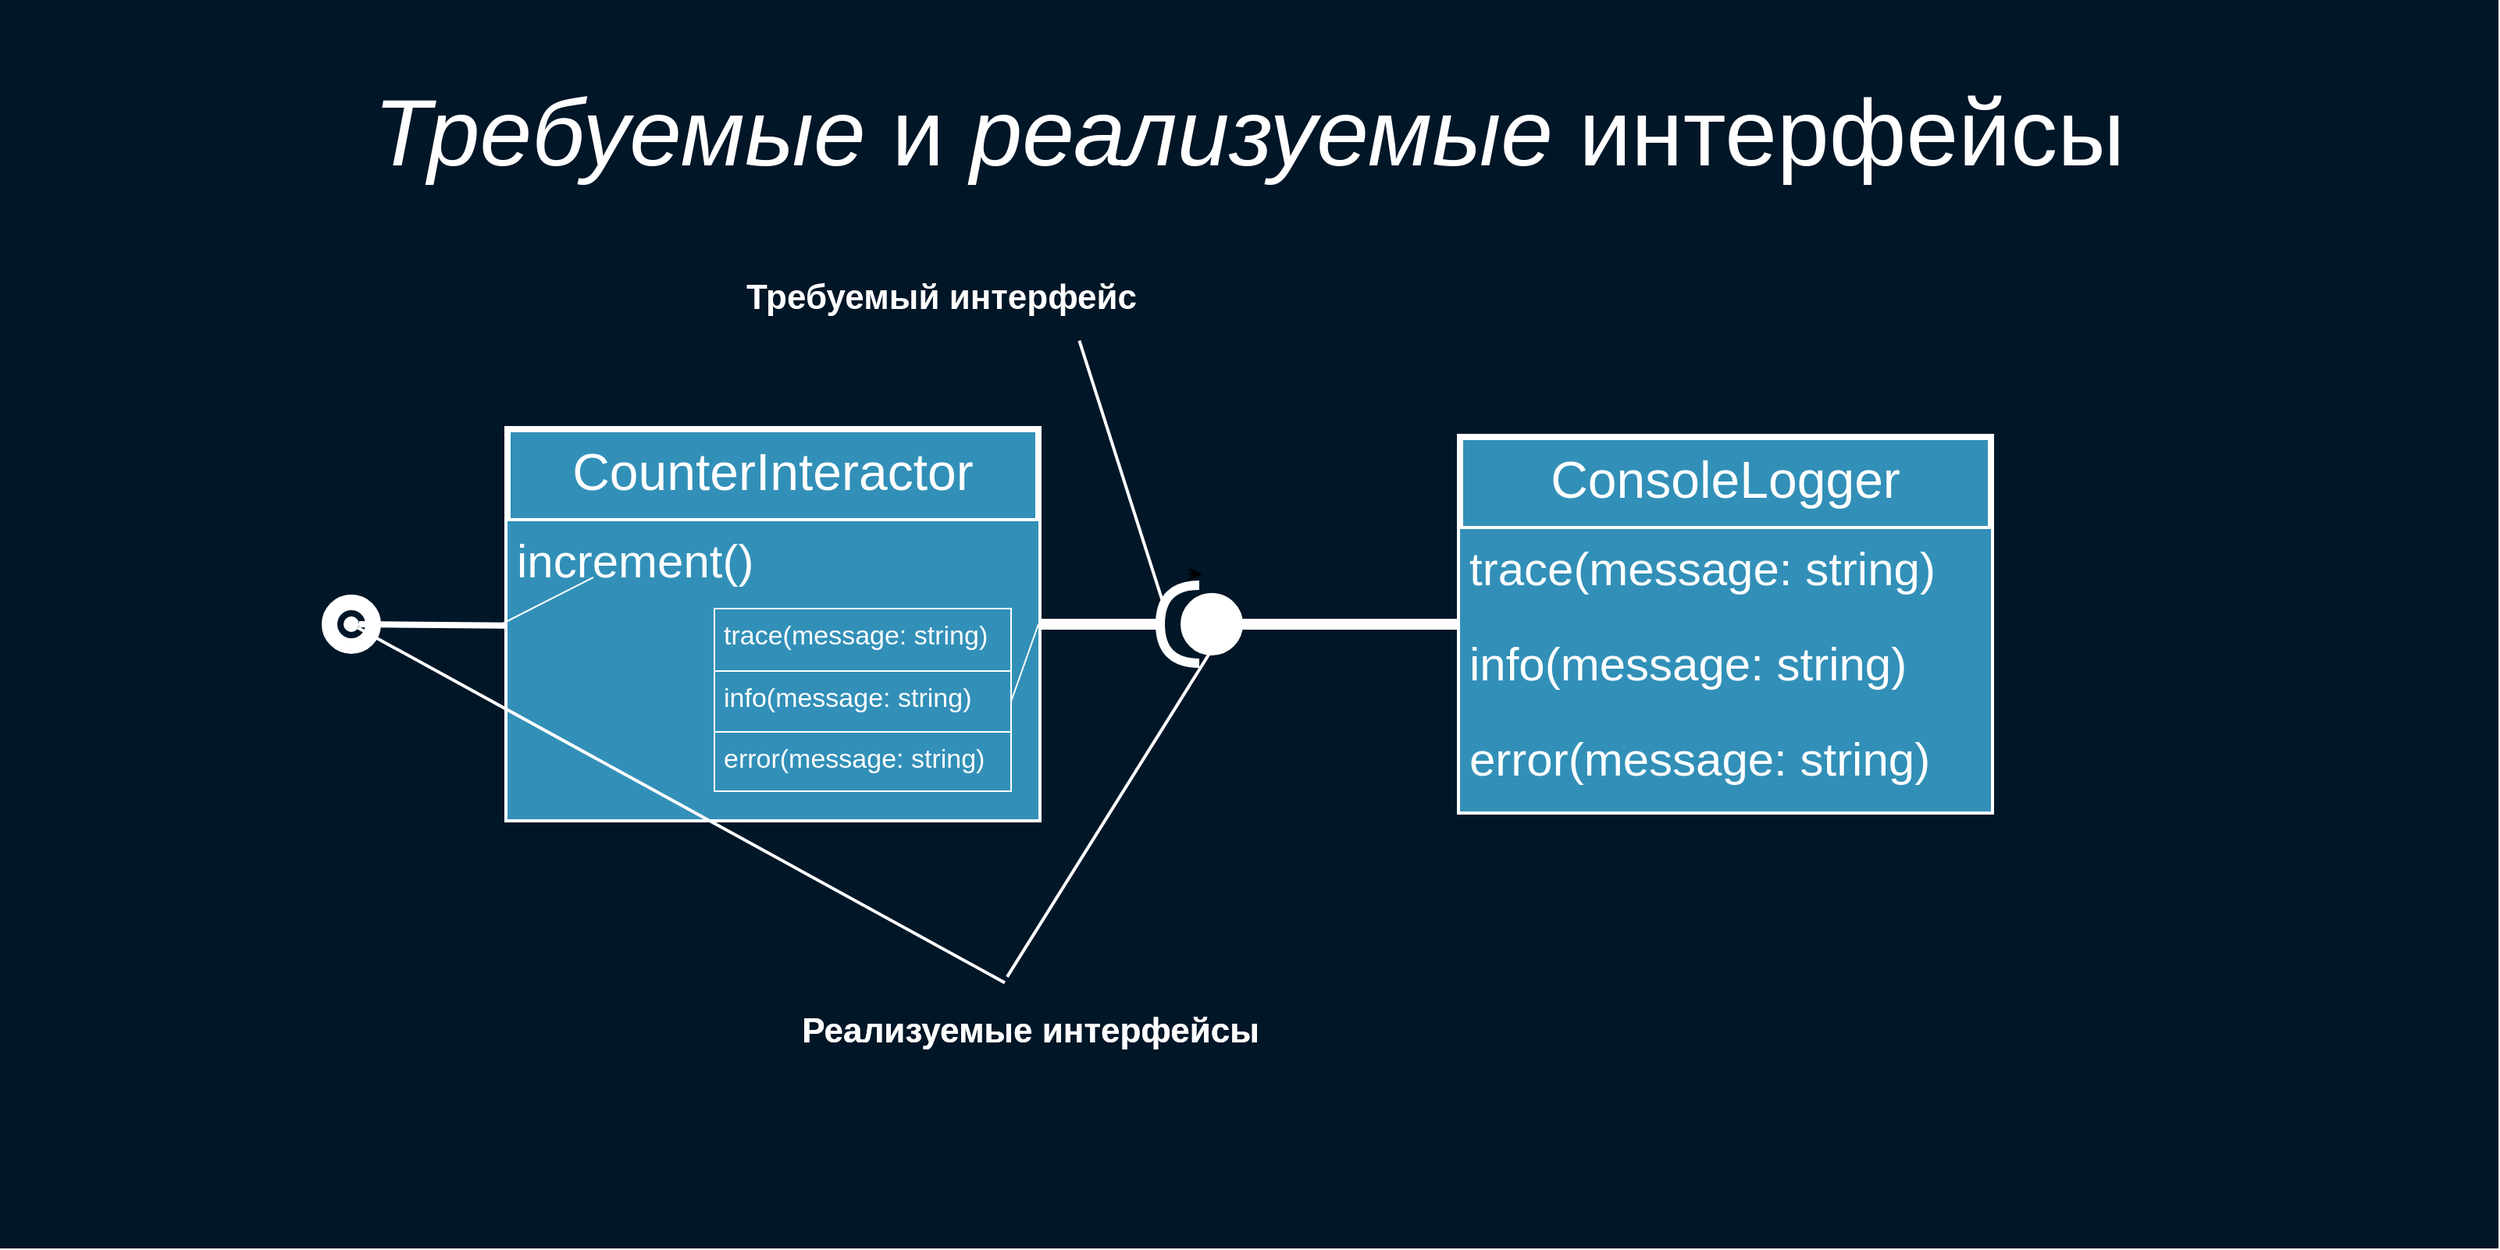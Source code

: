 <mxfile version="13.0.3" type="device"><diagram name="Page-1" id="b5b7bab2-c9e2-2cf4-8b2a-24fd1a2a6d21"><mxGraphModel dx="4136" dy="967" grid="1" gridSize="10" guides="1" tooltips="1" connect="1" arrows="1" fold="1" page="1" pageScale="1" pageWidth="827" pageHeight="1169" background="#ffffff" math="0" shadow="0"><root><mxCell id="0"/><mxCell id="1" parent="0"/><mxCell id="crDRbli0xWPwZ9U8P9Jx-28" value="" style="rounded=0;whiteSpace=wrap;html=1;fillColor=#011627;fontSize=30;fontColor=#FFFFFF;strokeColor=none;" parent="1" vertex="1"><mxGeometry x="-1790" y="80" width="1600" height="800" as="geometry"/></mxCell><mxCell id="jOwIxk3vogOaWyEmxDxG-9" value="&lt;i&gt;Требуемые&lt;/i&gt;&amp;nbsp;и&amp;nbsp;&lt;i&gt;реализуемые&lt;/i&gt;&amp;nbsp;интерфейсы" style="text;html=1;strokeColor=none;fillColor=none;align=center;verticalAlign=middle;whiteSpace=wrap;rounded=0;fontSize=60;fontColor=#FFFFFF;" parent="1" vertex="1"><mxGeometry x="-1609.06" y="130" width="1238.13" height="70" as="geometry"/></mxCell><mxCell id="HJhdJmxSS5BMoj7pObH_-2" style="edgeStyle=orthogonalEdgeStyle;rounded=0;orthogonalLoop=1;jettySize=auto;html=1;exitX=0.5;exitY=1;exitDx=0;exitDy=0;entryX=0.553;entryY=0.974;entryDx=0;entryDy=0;entryPerimeter=0;fontSize=33;fontColor=#FFFFFF;" parent="1" edge="1"><mxGeometry relative="1" as="geometry"><mxPoint x="-1030.0" y="448" as="sourcePoint"/><mxPoint x="-1019.93" y="447.48" as="targetPoint"/></mxGeometry></mxCell><mxCell id="lnrhcF5-zrZUQGdcZG1h-18" value="" style="rounded=0;orthogonalLoop=1;jettySize=auto;html=1;endArrow=none;endFill=0;fontSize=32;fontColor=#FFFFFF;strokeColor=#FFFFFF;strokeWidth=7;entryX=0;entryY=0.5;entryDx=0;entryDy=0;entryPerimeter=0;exitX=0;exitY=0.5;exitDx=0;exitDy=0;" parent="1" source="lnrhcF5-zrZUQGdcZG1h-26" target="lnrhcF5-zrZUQGdcZG1h-19" edge="1"><mxGeometry relative="1" as="geometry"><mxPoint x="-825" y="480" as="sourcePoint"/><mxPoint x="-957.0" y="540" as="targetPoint"/></mxGeometry></mxCell><mxCell id="lnrhcF5-zrZUQGdcZG1h-19" value="" style="shape=providedRequiredInterface;html=1;verticalLabelPosition=bottom;labelBackgroundColor=none;strokeColor=#FFFFFF;strokeWidth=6;fillColor=#FFFFFF;fontSize=32;fontColor=#FFFFFF;rotation=-180;" parent="1" vertex="1"><mxGeometry x="-1047" y="455" width="50" height="50" as="geometry"/></mxCell><mxCell id="lnrhcF5-zrZUQGdcZG1h-20" value="" style="rounded=0;orthogonalLoop=1;jettySize=auto;html=1;endArrow=none;endFill=0;fontSize=32;fontColor=#FFFFFF;strokeColor=#FFFFFF;strokeWidth=7;exitX=1;exitY=0.5;exitDx=0;exitDy=0;exitPerimeter=0;entryX=1;entryY=0.5;entryDx=0;entryDy=0;" parent="1" source="lnrhcF5-zrZUQGdcZG1h-19" target="HJhdJmxSS5BMoj7pObH_-7" edge="1"><mxGeometry relative="1" as="geometry"><mxPoint x="-1025" y="545.882" as="sourcePoint"/><mxPoint x="-1085.0" y="540" as="targetPoint"/></mxGeometry></mxCell><mxCell id="lnrhcF5-zrZUQGdcZG1h-22" value="Требуемый интерфейс" style="text;align=center;fontStyle=1;verticalAlign=middle;spacingLeft=3;spacingRight=3;strokeColor=none;rotatable=0;points=[[0,0.5],[1,0.5]];portConstraint=eastwest;labelBackgroundColor=none;fillColor=none;fontSize=22;fontColor=#FFFFFF;strokeWidth=4;" parent="1" vertex="1"><mxGeometry x="-1327" y="240" width="280" height="56" as="geometry"/></mxCell><mxCell id="lnrhcF5-zrZUQGdcZG1h-23" value="" style="endArrow=none;html=1;strokeColor=#FFFFFF;strokeWidth=2;fontSize=16;fontColor=#FFFFFF;entryX=0.815;entryY=1.041;entryDx=0;entryDy=0;entryPerimeter=0;exitX=0.962;exitY=0.769;exitDx=0;exitDy=0;exitPerimeter=0;" parent="1" source="lnrhcF5-zrZUQGdcZG1h-19" target="lnrhcF5-zrZUQGdcZG1h-22" edge="1"><mxGeometry width="50" height="50" relative="1" as="geometry"><mxPoint x="-1075" y="480" as="sourcePoint"/><mxPoint x="-1535" y="650" as="targetPoint"/></mxGeometry></mxCell><mxCell id="HJhdJmxSS5BMoj7pObH_-7" value="CounterInteractor" style="swimlane;fontStyle=0;align=center;verticalAlign=top;childLayout=stackLayout;horizontal=1;startSize=59;horizontalStack=0;resizeParent=1;resizeParentMax=0;resizeLast=0;collapsible=1;marginBottom=0;strokeColor=#FFFFFF;strokeWidth=4;fillColor=#3290B8;fontSize=33;fontColor=#FFFFFF;labelBackgroundColor=none;" parent="1" vertex="1"><mxGeometry x="-1465" y="355" width="340" height="250" as="geometry"/></mxCell><mxCell id="HJhdJmxSS5BMoj7pObH_-8" value="increment()" style="text;strokeColor=none;fillColor=#3290B8;align=left;verticalAlign=top;spacingLeft=4;spacingRight=4;overflow=hidden;rotatable=0;points=[[0,0.5],[1,0.5]];portConstraint=eastwest;fontColor=#FFFFFF;fontSize=30;labelBackgroundColor=none;" parent="HJhdJmxSS5BMoj7pObH_-7" vertex="1"><mxGeometry y="59" width="340" height="191" as="geometry"/></mxCell><mxCell id="m7kkx12V2CsE8Tm6eBkF-16" value="" style="endArrow=none;html=1;strokeColor=#FFFFFF;strokeWidth=1;fontSize=16;fontColor=#FFFFFF;entryX=0.162;entryY=0.188;entryDx=0;entryDy=0;entryPerimeter=0;" parent="HJhdJmxSS5BMoj7pObH_-7" target="HJhdJmxSS5BMoj7pObH_-8" edge="1"><mxGeometry width="50" height="50" relative="1" as="geometry"><mxPoint x="-4" y="125" as="sourcePoint"/><mxPoint x="350" y="135" as="targetPoint"/></mxGeometry></mxCell><mxCell id="lnrhcF5-zrZUQGdcZG1h-26" value="ConsoleLogger" style="swimlane;fontStyle=0;align=center;verticalAlign=top;childLayout=stackLayout;horizontal=1;startSize=59;horizontalStack=0;resizeParent=1;resizeParentMax=0;resizeLast=0;collapsible=1;marginBottom=0;strokeColor=#FFFFFF;strokeWidth=4;fillColor=#3290B8;fontSize=33;fontColor=#FFFFFF;labelBackgroundColor=none;" parent="1" vertex="1"><mxGeometry x="-855" y="360" width="340" height="240" as="geometry"/></mxCell><mxCell id="lnrhcF5-zrZUQGdcZG1h-27" value="trace(message: string)" style="text;strokeColor=none;fillColor=#3290B8;align=left;verticalAlign=top;spacingLeft=4;spacingRight=4;overflow=hidden;rotatable=0;points=[[0,0.5],[1,0.5]];portConstraint=eastwest;fontColor=#FFFFFF;fontSize=30;labelBackgroundColor=none;" parent="lnrhcF5-zrZUQGdcZG1h-26" vertex="1"><mxGeometry y="59" width="340" height="61" as="geometry"/></mxCell><mxCell id="lnrhcF5-zrZUQGdcZG1h-28" value="info(message: string)" style="text;strokeColor=none;fillColor=#3290B8;align=left;verticalAlign=top;spacingLeft=4;spacingRight=4;overflow=hidden;rotatable=0;points=[[0,0.5],[1,0.5]];portConstraint=eastwest;fontColor=#FFFFFF;fontSize=30;labelBackgroundColor=none;" parent="lnrhcF5-zrZUQGdcZG1h-26" vertex="1"><mxGeometry y="120" width="340" height="61" as="geometry"/></mxCell><mxCell id="lnrhcF5-zrZUQGdcZG1h-29" value="error(message: string)" style="text;strokeColor=none;fillColor=#3290B8;align=left;verticalAlign=top;spacingLeft=4;spacingRight=4;overflow=hidden;rotatable=0;points=[[0,0.5],[1,0.5]];portConstraint=eastwest;fontColor=#FFFFFF;fontSize=30;labelBackgroundColor=none;" parent="lnrhcF5-zrZUQGdcZG1h-26" vertex="1"><mxGeometry y="181" width="340" height="59" as="geometry"/></mxCell><mxCell id="lnrhcF5-zrZUQGdcZG1h-24" value="Реализуемые интерфейсы" style="text;align=center;fontStyle=1;verticalAlign=middle;spacingLeft=3;spacingRight=3;strokeColor=none;rotatable=0;points=[[0,0.5],[1,0.5]];portConstraint=eastwest;labelBackgroundColor=none;fillColor=none;fontSize=22;fontColor=#FFFFFF;strokeWidth=4;" parent="1" vertex="1"><mxGeometry x="-1380" y="710" width="500" height="56" as="geometry"/></mxCell><mxCell id="lnrhcF5-zrZUQGdcZG1h-25" value="" style="endArrow=none;html=1;strokeColor=#FFFFFF;strokeWidth=2;fontSize=16;fontColor=#FFFFFF;entryX=0.47;entryY=-0.073;entryDx=0;entryDy=0;entryPerimeter=0;exitX=0.26;exitY=0.3;exitDx=0;exitDy=0;exitPerimeter=0;" parent="1" source="lnrhcF5-zrZUQGdcZG1h-19" target="lnrhcF5-zrZUQGdcZG1h-24" edge="1"><mxGeometry width="50" height="50" relative="1" as="geometry"><mxPoint x="-925" y="480" as="sourcePoint"/><mxPoint x="-1045" y="650" as="targetPoint"/></mxGeometry></mxCell><mxCell id="lnrhcF5-zrZUQGdcZG1h-30" value="trace(message: string)" style="text;strokeColor=#FFFFFF;fillColor=#3290B8;align=left;verticalAlign=top;spacingLeft=4;spacingRight=4;overflow=hidden;rotatable=0;points=[[0,0.5],[1,0.5]];portConstraint=eastwest;fontColor=#FFFFFF;fontSize=17;labelBackgroundColor=none;" parent="1" vertex="1"><mxGeometry x="-1332.5" y="470" width="190" height="40" as="geometry"/></mxCell><mxCell id="lnrhcF5-zrZUQGdcZG1h-31" value="info(message: string)" style="text;strokeColor=#FFFFFF;fillColor=#3290B8;align=left;verticalAlign=top;spacingLeft=4;spacingRight=4;overflow=hidden;rotatable=0;points=[[0,0.5],[1,0.5]];portConstraint=eastwest;fontColor=#FFFFFF;fontSize=17;labelBackgroundColor=none;" parent="1" vertex="1"><mxGeometry x="-1332.5" y="510" width="190" height="39" as="geometry"/></mxCell><mxCell id="lnrhcF5-zrZUQGdcZG1h-32" value="error(message: string)" style="text;strokeColor=#FFFFFF;fillColor=#3290B8;align=left;verticalAlign=top;spacingLeft=4;spacingRight=4;overflow=hidden;rotatable=0;points=[[0,0.5],[1,0.5]];portConstraint=eastwest;fontColor=#FFFFFF;fontSize=17;labelBackgroundColor=none;" parent="1" vertex="1"><mxGeometry x="-1332.5" y="549" width="190" height="38" as="geometry"/></mxCell><mxCell id="lnrhcF5-zrZUQGdcZG1h-33" value="" style="endArrow=none;html=1;strokeColor=#FFFFFF;strokeWidth=1;fontSize=16;fontColor=#FFFFFF;exitX=1;exitY=0.5;exitDx=0;exitDy=0;entryX=1;entryY=0.5;entryDx=0;entryDy=0;" parent="1" source="lnrhcF5-zrZUQGdcZG1h-31" target="HJhdJmxSS5BMoj7pObH_-7" edge="1"><mxGeometry width="50" height="50" relative="1" as="geometry"><mxPoint x="-982.9" y="477.7" as="sourcePoint"/><mxPoint x="-1117.5" y="480" as="targetPoint"/></mxGeometry></mxCell><mxCell id="m7kkx12V2CsE8Tm6eBkF-12" value="" style="rounded=0;orthogonalLoop=1;jettySize=auto;html=1;endArrow=none;endFill=0;labelBackgroundColor=none;strokeColor=#FFFFFF;strokeWidth=4;fontSize=33;fontColor=#FFFFFF;exitX=-0.001;exitY=0.35;exitDx=0;exitDy=0;exitPerimeter=0;" parent="1" source="HJhdJmxSS5BMoj7pObH_-8" target="m7kkx12V2CsE8Tm6eBkF-14" edge="1"><mxGeometry relative="1" as="geometry"><mxPoint x="-1624" y="571" as="sourcePoint"/></mxGeometry></mxCell><mxCell id="m7kkx12V2CsE8Tm6eBkF-14" value="" style="ellipse;whiteSpace=wrap;html=1;fontFamily=Helvetica;fontSize=12;fontColor=#FFFFFF;align=center;strokeColor=#FFFFFF;fillColor=#ffffff;points=[];aspect=fixed;resizable=0;labelBackgroundColor=none;strokeWidth=28;" parent="1" vertex="1"><mxGeometry x="-1570" y="475" width="10" height="10" as="geometry"/></mxCell><mxCell id="m7kkx12V2CsE8Tm6eBkF-15" value="" style="endArrow=none;html=1;strokeColor=#FFFFFF;strokeWidth=2;fontSize=16;fontColor=#FFFFFF;entryX=0.467;entryY=-0.005;entryDx=0;entryDy=0;entryPerimeter=0;" parent="1" source="m7kkx12V2CsE8Tm6eBkF-14" target="lnrhcF5-zrZUQGdcZG1h-24" edge="1"><mxGeometry width="50" height="50" relative="1" as="geometry"><mxPoint x="-1000" y="500" as="sourcePoint"/><mxPoint x="-1175" y="775.912" as="targetPoint"/></mxGeometry></mxCell><mxCell id="pX92MLsW9-usTgPwpWl0-1" value="Реализуемые интерфейсы" style="text;align=center;fontStyle=1;verticalAlign=middle;spacingLeft=3;spacingRight=3;strokeColor=none;rotatable=0;points=[[0,0.5],[1,0.5]];portConstraint=eastwest;labelBackgroundColor=none;fillColor=none;fontSize=22;fontColor=#FFFFFF;strokeWidth=4;" vertex="1" parent="1"><mxGeometry x="-1380" y="710" width="500" height="56" as="geometry"/></mxCell></root></mxGraphModel></diagram></mxfile>